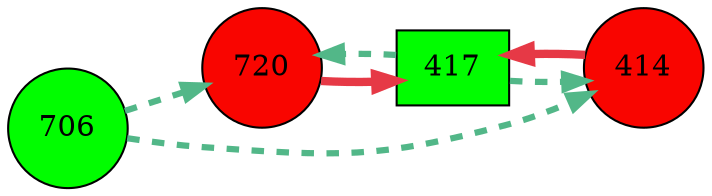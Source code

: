 digraph G{
rankdir=LR;
720 [style=filled, shape=circle, fillcolor="#f90500", label="720"];
417 [style=filled, shape=box, fillcolor="#01fd00", label="417"];
706 [style=filled, shape=circle, fillcolor="#01fd00", label="706"];
414 [style=filled, shape=circle, fillcolor="#f90500", label="414"];
414 -> 417 [color="#e63946",penwidth=4.00];
720 -> 417 [color="#e63946",penwidth=4.00];
417 -> 720 [color="#52b788",style=dashed,penwidth=3.00];
706 -> 720 [color="#52b788",style=dashed,penwidth=3.00];
417 -> 414 [color="#52b788",style=dashed,penwidth=3.00];
706 -> 414 [color="#52b788",style=dashed,penwidth=3.00];
}